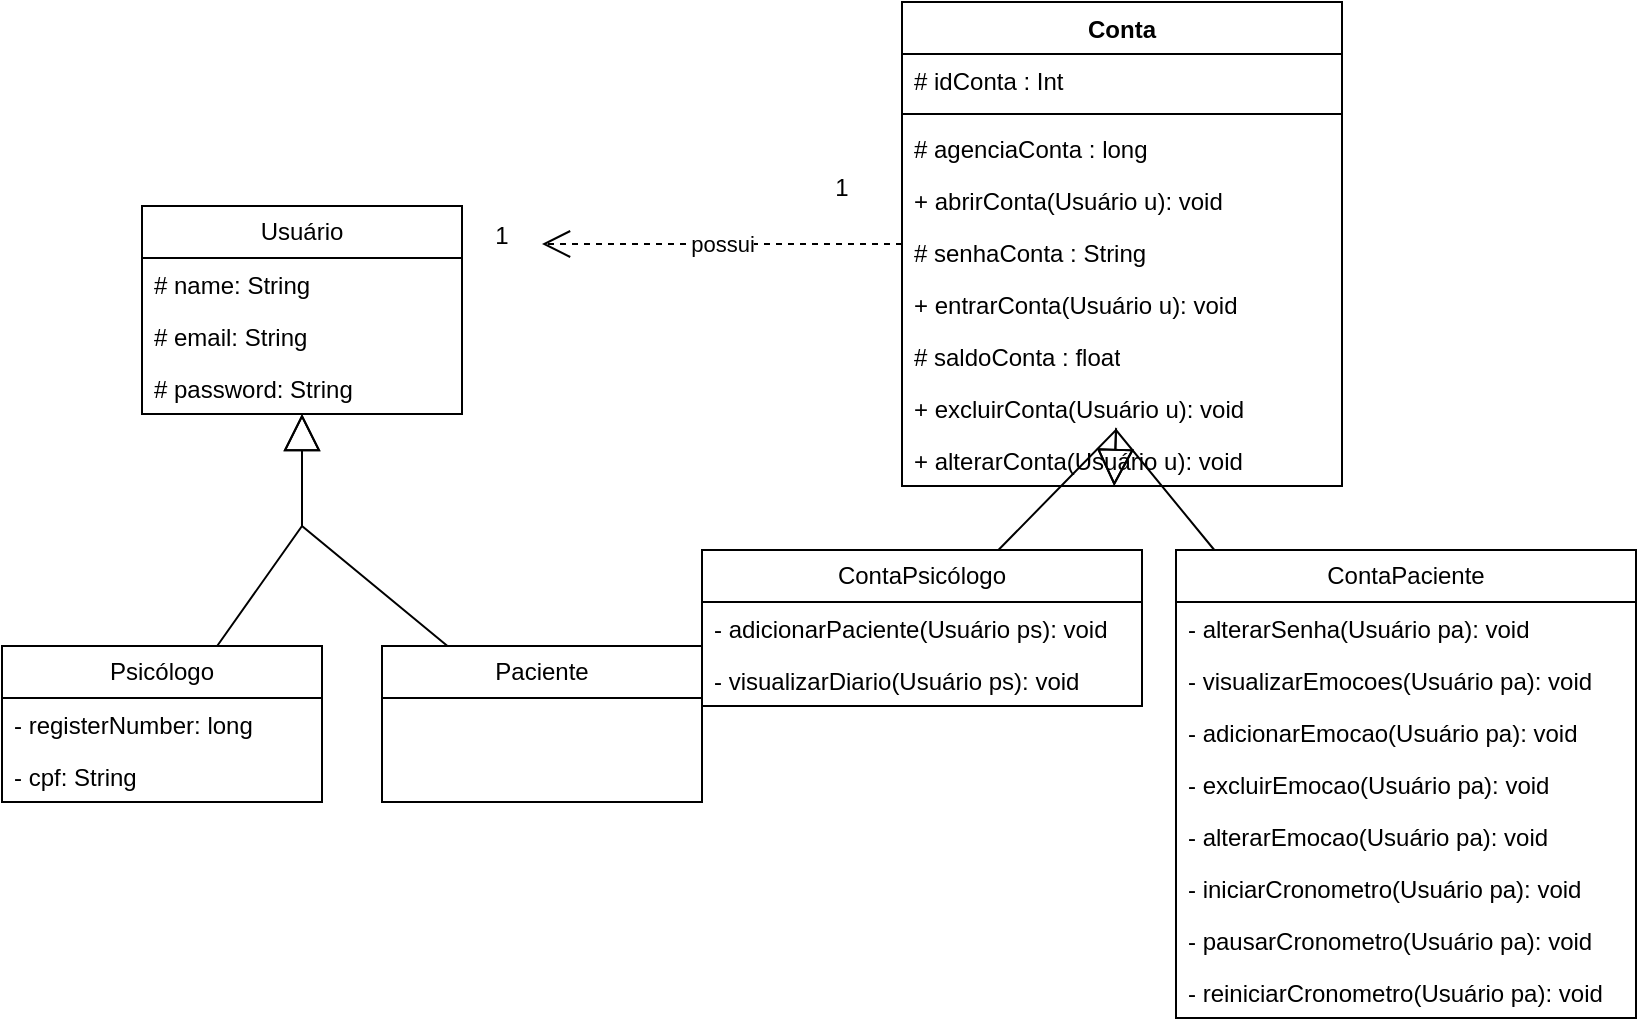 <mxfile version="24.5.2" type="github">
  <diagram name="Página-1" id="4gwtXrl9RWbH1VeEoV2e">
    <mxGraphModel dx="1674" dy="790" grid="1" gridSize="10" guides="1" tooltips="1" connect="1" arrows="1" fold="1" page="1" pageScale="1" pageWidth="827" pageHeight="1169" math="0" shadow="0">
      <root>
        <mxCell id="0" />
        <mxCell id="1" parent="0" />
        <mxCell id="fLkXsZwCwTyuBV3mx6J_-1" value="Psicólogo" style="swimlane;fontStyle=0;childLayout=stackLayout;horizontal=1;startSize=26;fillColor=none;horizontalStack=0;resizeParent=1;resizeParentMax=0;resizeLast=0;collapsible=1;marginBottom=0;whiteSpace=wrap;html=1;" parent="1" vertex="1">
          <mxGeometry x="10" y="410" width="160" height="78" as="geometry">
            <mxRectangle x="10" y="230" width="80" height="30" as="alternateBounds" />
          </mxGeometry>
        </mxCell>
        <mxCell id="fLkXsZwCwTyuBV3mx6J_-5" value="- registerNumber&lt;span style=&quot;background-color: initial;&quot;&gt;: long&lt;/span&gt;" style="text;strokeColor=none;fillColor=none;align=left;verticalAlign=top;spacingLeft=4;spacingRight=4;overflow=hidden;rotatable=0;points=[[0,0.5],[1,0.5]];portConstraint=eastwest;whiteSpace=wrap;html=1;" parent="fLkXsZwCwTyuBV3mx6J_-1" vertex="1">
          <mxGeometry y="26" width="160" height="26" as="geometry" />
        </mxCell>
        <mxCell id="fLkXsZwCwTyuBV3mx6J_-4" value="- cpf: String" style="text;strokeColor=none;fillColor=none;align=left;verticalAlign=top;spacingLeft=4;spacingRight=4;overflow=hidden;rotatable=0;points=[[0,0.5],[1,0.5]];portConstraint=eastwest;whiteSpace=wrap;html=1;" parent="fLkXsZwCwTyuBV3mx6J_-1" vertex="1">
          <mxGeometry y="52" width="160" height="26" as="geometry" />
        </mxCell>
        <mxCell id="fLkXsZwCwTyuBV3mx6J_-40" value="Paciente" style="swimlane;fontStyle=0;childLayout=stackLayout;horizontal=1;startSize=26;fillColor=none;horizontalStack=0;resizeParent=1;resizeParentMax=0;resizeLast=0;collapsible=1;marginBottom=0;whiteSpace=wrap;html=1;" parent="1" vertex="1">
          <mxGeometry x="200" y="410" width="160" height="78" as="geometry">
            <mxRectangle x="10" y="230" width="80" height="30" as="alternateBounds" />
          </mxGeometry>
        </mxCell>
        <mxCell id="i3iljgQmkMq5iZcqF4zU-7" value="Conta" style="swimlane;fontStyle=1;align=center;verticalAlign=top;childLayout=stackLayout;horizontal=1;startSize=26;horizontalStack=0;resizeParent=1;resizeParentMax=0;resizeLast=0;collapsible=1;marginBottom=0;whiteSpace=wrap;html=1;" vertex="1" parent="1">
          <mxGeometry x="460" y="88" width="220" height="242" as="geometry" />
        </mxCell>
        <mxCell id="i3iljgQmkMq5iZcqF4zU-8" value="# idConta : Int" style="text;strokeColor=none;fillColor=none;align=left;verticalAlign=top;spacingLeft=4;spacingRight=4;overflow=hidden;rotatable=0;points=[[0,0.5],[1,0.5]];portConstraint=eastwest;whiteSpace=wrap;html=1;" vertex="1" parent="i3iljgQmkMq5iZcqF4zU-7">
          <mxGeometry y="26" width="220" height="26" as="geometry" />
        </mxCell>
        <mxCell id="i3iljgQmkMq5iZcqF4zU-12" value="" style="line;strokeWidth=1;fillColor=none;align=left;verticalAlign=middle;spacingTop=-1;spacingLeft=3;spacingRight=3;rotatable=0;labelPosition=right;points=[];portConstraint=eastwest;strokeColor=inherit;" vertex="1" parent="i3iljgQmkMq5iZcqF4zU-7">
          <mxGeometry y="52" width="220" height="8" as="geometry" />
        </mxCell>
        <mxCell id="i3iljgQmkMq5iZcqF4zU-9" value="# agenciaConta : long" style="text;strokeColor=none;fillColor=none;align=left;verticalAlign=top;spacingLeft=4;spacingRight=4;overflow=hidden;rotatable=0;points=[[0,0.5],[1,0.5]];portConstraint=eastwest;whiteSpace=wrap;html=1;" vertex="1" parent="i3iljgQmkMq5iZcqF4zU-7">
          <mxGeometry y="60" width="220" height="26" as="geometry" />
        </mxCell>
        <mxCell id="i3iljgQmkMq5iZcqF4zU-13" value="+ abrirConta(Usuário u): void" style="text;strokeColor=none;fillColor=none;align=left;verticalAlign=top;spacingLeft=4;spacingRight=4;overflow=hidden;rotatable=0;points=[[0,0.5],[1,0.5]];portConstraint=eastwest;whiteSpace=wrap;html=1;" vertex="1" parent="i3iljgQmkMq5iZcqF4zU-7">
          <mxGeometry y="86" width="220" height="26" as="geometry" />
        </mxCell>
        <mxCell id="i3iljgQmkMq5iZcqF4zU-10" value="# senhaConta : String" style="text;strokeColor=none;fillColor=none;align=left;verticalAlign=top;spacingLeft=4;spacingRight=4;overflow=hidden;rotatable=0;points=[[0,0.5],[1,0.5]];portConstraint=eastwest;whiteSpace=wrap;html=1;" vertex="1" parent="i3iljgQmkMq5iZcqF4zU-7">
          <mxGeometry y="112" width="220" height="26" as="geometry" />
        </mxCell>
        <mxCell id="i3iljgQmkMq5iZcqF4zU-14" value="+ entrarConta(Usuário u): void" style="text;strokeColor=none;fillColor=none;align=left;verticalAlign=top;spacingLeft=4;spacingRight=4;overflow=hidden;rotatable=0;points=[[0,0.5],[1,0.5]];portConstraint=eastwest;whiteSpace=wrap;html=1;" vertex="1" parent="i3iljgQmkMq5iZcqF4zU-7">
          <mxGeometry y="138" width="220" height="26" as="geometry" />
        </mxCell>
        <mxCell id="i3iljgQmkMq5iZcqF4zU-11" value="# saldoConta : float" style="text;strokeColor=none;fillColor=none;align=left;verticalAlign=top;spacingLeft=4;spacingRight=4;overflow=hidden;rotatable=0;points=[[0,0.5],[1,0.5]];portConstraint=eastwest;whiteSpace=wrap;html=1;" vertex="1" parent="i3iljgQmkMq5iZcqF4zU-7">
          <mxGeometry y="164" width="220" height="26" as="geometry" />
        </mxCell>
        <mxCell id="i3iljgQmkMq5iZcqF4zU-15" value="+ excluirConta(Usuário u): void" style="text;strokeColor=none;fillColor=none;align=left;verticalAlign=top;spacingLeft=4;spacingRight=4;overflow=hidden;rotatable=0;points=[[0,0.5],[1,0.5]];portConstraint=eastwest;whiteSpace=wrap;html=1;" vertex="1" parent="i3iljgQmkMq5iZcqF4zU-7">
          <mxGeometry y="190" width="220" height="26" as="geometry" />
        </mxCell>
        <mxCell id="i3iljgQmkMq5iZcqF4zU-16" value="+ alterarConta(Usuário u): void" style="text;strokeColor=none;fillColor=none;align=left;verticalAlign=top;spacingLeft=4;spacingRight=4;overflow=hidden;rotatable=0;points=[[0,0.5],[1,0.5]];portConstraint=eastwest;whiteSpace=wrap;html=1;" vertex="1" parent="i3iljgQmkMq5iZcqF4zU-7">
          <mxGeometry y="216" width="220" height="26" as="geometry" />
        </mxCell>
        <mxCell id="i3iljgQmkMq5iZcqF4zU-17" value="possui" style="endArrow=open;endSize=12;dashed=1;html=1;rounded=0;" edge="1" parent="1" source="i3iljgQmkMq5iZcqF4zU-7">
          <mxGeometry width="160" relative="1" as="geometry">
            <mxPoint x="390" y="270" as="sourcePoint" />
            <mxPoint x="280" y="209" as="targetPoint" />
          </mxGeometry>
        </mxCell>
        <mxCell id="i3iljgQmkMq5iZcqF4zU-18" value="1" style="text;html=1;align=center;verticalAlign=middle;whiteSpace=wrap;rounded=0;" vertex="1" parent="1">
          <mxGeometry x="230" y="190" width="60" height="30" as="geometry" />
        </mxCell>
        <mxCell id="i3iljgQmkMq5iZcqF4zU-19" value="1" style="text;html=1;align=center;verticalAlign=middle;whiteSpace=wrap;rounded=0;" vertex="1" parent="1">
          <mxGeometry x="400" y="166" width="60" height="30" as="geometry" />
        </mxCell>
        <mxCell id="i3iljgQmkMq5iZcqF4zU-20" value="" style="endArrow=block;endSize=16;endFill=0;html=1;rounded=0;" edge="1" parent="1" source="fLkXsZwCwTyuBV3mx6J_-1" target="i3iljgQmkMq5iZcqF4zU-22">
          <mxGeometry width="160" relative="1" as="geometry">
            <mxPoint x="87.273" y="410" as="sourcePoint" />
            <mxPoint x="160" y="287" as="targetPoint" />
            <Array as="points">
              <mxPoint x="160" y="350" />
            </Array>
          </mxGeometry>
        </mxCell>
        <mxCell id="i3iljgQmkMq5iZcqF4zU-21" value="" style="endArrow=block;endSize=16;endFill=0;html=1;rounded=0;" edge="1" parent="1" source="fLkXsZwCwTyuBV3mx6J_-40" target="i3iljgQmkMq5iZcqF4zU-22">
          <mxGeometry width="160" relative="1" as="geometry">
            <mxPoint x="201.86" y="410" as="sourcePoint" />
            <mxPoint x="160" y="287" as="targetPoint" />
            <Array as="points">
              <mxPoint x="160" y="350" />
            </Array>
          </mxGeometry>
        </mxCell>
        <mxCell id="i3iljgQmkMq5iZcqF4zU-22" value="Usuário" style="swimlane;fontStyle=0;childLayout=stackLayout;horizontal=1;startSize=26;fillColor=none;horizontalStack=0;resizeParent=1;resizeParentMax=0;resizeLast=0;collapsible=1;marginBottom=0;whiteSpace=wrap;html=1;" vertex="1" parent="1">
          <mxGeometry x="80" y="190" width="160" height="104" as="geometry">
            <mxRectangle x="10" y="230" width="80" height="30" as="alternateBounds" />
          </mxGeometry>
        </mxCell>
        <mxCell id="i3iljgQmkMq5iZcqF4zU-23" value="# name: String" style="text;strokeColor=none;fillColor=none;align=left;verticalAlign=top;spacingLeft=4;spacingRight=4;overflow=hidden;rotatable=0;points=[[0,0.5],[1,0.5]];portConstraint=eastwest;whiteSpace=wrap;html=1;" vertex="1" parent="i3iljgQmkMq5iZcqF4zU-22">
          <mxGeometry y="26" width="160" height="26" as="geometry" />
        </mxCell>
        <mxCell id="i3iljgQmkMq5iZcqF4zU-24" value="# email: String" style="text;strokeColor=none;fillColor=none;align=left;verticalAlign=top;spacingLeft=4;spacingRight=4;overflow=hidden;rotatable=0;points=[[0,0.5],[1,0.5]];portConstraint=eastwest;whiteSpace=wrap;html=1;" vertex="1" parent="i3iljgQmkMq5iZcqF4zU-22">
          <mxGeometry y="52" width="160" height="26" as="geometry" />
        </mxCell>
        <mxCell id="fLkXsZwCwTyuBV3mx6J_-6" value="# password&lt;span style=&quot;background-color: initial;&quot;&gt;: String&lt;/span&gt;" style="text;strokeColor=none;fillColor=none;align=left;verticalAlign=top;spacingLeft=4;spacingRight=4;overflow=hidden;rotatable=0;points=[[0,0.5],[1,0.5]];portConstraint=eastwest;whiteSpace=wrap;html=1;" parent="i3iljgQmkMq5iZcqF4zU-22" vertex="1">
          <mxGeometry y="78" width="160" height="26" as="geometry" />
        </mxCell>
        <mxCell id="i3iljgQmkMq5iZcqF4zU-26" value="ContaPsicólogo" style="swimlane;fontStyle=0;childLayout=stackLayout;horizontal=1;startSize=26;fillColor=none;horizontalStack=0;resizeParent=1;resizeParentMax=0;resizeLast=0;collapsible=1;marginBottom=0;whiteSpace=wrap;html=1;" vertex="1" parent="1">
          <mxGeometry x="360" y="362" width="220" height="78" as="geometry" />
        </mxCell>
        <mxCell id="i3iljgQmkMq5iZcqF4zU-27" value="- adicionarPaciente(Usuário ps): void" style="text;strokeColor=none;fillColor=none;align=left;verticalAlign=top;spacingLeft=4;spacingRight=4;overflow=hidden;rotatable=0;points=[[0,0.5],[1,0.5]];portConstraint=eastwest;whiteSpace=wrap;html=1;" vertex="1" parent="i3iljgQmkMq5iZcqF4zU-26">
          <mxGeometry y="26" width="220" height="26" as="geometry" />
        </mxCell>
        <mxCell id="i3iljgQmkMq5iZcqF4zU-32" value="- visualizarDiario(Usuário ps): void" style="text;strokeColor=none;fillColor=none;align=left;verticalAlign=top;spacingLeft=4;spacingRight=4;overflow=hidden;rotatable=0;points=[[0,0.5],[1,0.5]];portConstraint=eastwest;whiteSpace=wrap;html=1;" vertex="1" parent="i3iljgQmkMq5iZcqF4zU-26">
          <mxGeometry y="52" width="220" height="26" as="geometry" />
        </mxCell>
        <mxCell id="i3iljgQmkMq5iZcqF4zU-28" value="ContaPaciente" style="swimlane;fontStyle=0;childLayout=stackLayout;horizontal=1;startSize=26;fillColor=none;horizontalStack=0;resizeParent=1;resizeParentMax=0;resizeLast=0;collapsible=1;marginBottom=0;whiteSpace=wrap;html=1;" vertex="1" parent="1">
          <mxGeometry x="597" y="362" width="230" height="234" as="geometry" />
        </mxCell>
        <mxCell id="i3iljgQmkMq5iZcqF4zU-33" value="- alterarSenha(Usuário pa): void" style="text;strokeColor=none;fillColor=none;align=left;verticalAlign=top;spacingLeft=4;spacingRight=4;overflow=hidden;rotatable=0;points=[[0,0.5],[1,0.5]];portConstraint=eastwest;whiteSpace=wrap;html=1;" vertex="1" parent="i3iljgQmkMq5iZcqF4zU-28">
          <mxGeometry y="26" width="230" height="26" as="geometry" />
        </mxCell>
        <mxCell id="i3iljgQmkMq5iZcqF4zU-34" value="- visualizarEmocoes(Usuário pa): void" style="text;strokeColor=none;fillColor=none;align=left;verticalAlign=top;spacingLeft=4;spacingRight=4;overflow=hidden;rotatable=0;points=[[0,0.5],[1,0.5]];portConstraint=eastwest;whiteSpace=wrap;html=1;" vertex="1" parent="i3iljgQmkMq5iZcqF4zU-28">
          <mxGeometry y="52" width="230" height="26" as="geometry" />
        </mxCell>
        <mxCell id="i3iljgQmkMq5iZcqF4zU-39" value="- adicionarEmocao(Usuário pa): void" style="text;strokeColor=none;fillColor=none;align=left;verticalAlign=top;spacingLeft=4;spacingRight=4;overflow=hidden;rotatable=0;points=[[0,0.5],[1,0.5]];portConstraint=eastwest;whiteSpace=wrap;html=1;" vertex="1" parent="i3iljgQmkMq5iZcqF4zU-28">
          <mxGeometry y="78" width="230" height="26" as="geometry" />
        </mxCell>
        <mxCell id="i3iljgQmkMq5iZcqF4zU-40" value="- excluirEmocao(Usuário pa): void" style="text;strokeColor=none;fillColor=none;align=left;verticalAlign=top;spacingLeft=4;spacingRight=4;overflow=hidden;rotatable=0;points=[[0,0.5],[1,0.5]];portConstraint=eastwest;whiteSpace=wrap;html=1;" vertex="1" parent="i3iljgQmkMq5iZcqF4zU-28">
          <mxGeometry y="104" width="230" height="26" as="geometry" />
        </mxCell>
        <mxCell id="i3iljgQmkMq5iZcqF4zU-41" value="- alterarEmocao(Usuário pa): void" style="text;strokeColor=none;fillColor=none;align=left;verticalAlign=top;spacingLeft=4;spacingRight=4;overflow=hidden;rotatable=0;points=[[0,0.5],[1,0.5]];portConstraint=eastwest;whiteSpace=wrap;html=1;" vertex="1" parent="i3iljgQmkMq5iZcqF4zU-28">
          <mxGeometry y="130" width="230" height="26" as="geometry" />
        </mxCell>
        <mxCell id="i3iljgQmkMq5iZcqF4zU-50" value="- iniciarCronometro(Usuário pa): void" style="text;strokeColor=none;fillColor=none;align=left;verticalAlign=top;spacingLeft=4;spacingRight=4;overflow=hidden;rotatable=0;points=[[0,0.5],[1,0.5]];portConstraint=eastwest;whiteSpace=wrap;html=1;" vertex="1" parent="i3iljgQmkMq5iZcqF4zU-28">
          <mxGeometry y="156" width="230" height="26" as="geometry" />
        </mxCell>
        <mxCell id="i3iljgQmkMq5iZcqF4zU-51" value="- pausarCronometro(Usuário pa): void" style="text;strokeColor=none;fillColor=none;align=left;verticalAlign=top;spacingLeft=4;spacingRight=4;overflow=hidden;rotatable=0;points=[[0,0.5],[1,0.5]];portConstraint=eastwest;whiteSpace=wrap;html=1;" vertex="1" parent="i3iljgQmkMq5iZcqF4zU-28">
          <mxGeometry y="182" width="230" height="26" as="geometry" />
        </mxCell>
        <mxCell id="i3iljgQmkMq5iZcqF4zU-52" value="- reiniciarCronometro(Usuário pa): void" style="text;strokeColor=none;fillColor=none;align=left;verticalAlign=top;spacingLeft=4;spacingRight=4;overflow=hidden;rotatable=0;points=[[0,0.5],[1,0.5]];portConstraint=eastwest;whiteSpace=wrap;html=1;" vertex="1" parent="i3iljgQmkMq5iZcqF4zU-28">
          <mxGeometry y="208" width="230" height="26" as="geometry" />
        </mxCell>
        <mxCell id="i3iljgQmkMq5iZcqF4zU-30" value="" style="endArrow=block;endSize=16;endFill=0;html=1;rounded=0;" edge="1" parent="1" source="i3iljgQmkMq5iZcqF4zU-26" target="i3iljgQmkMq5iZcqF4zU-7">
          <mxGeometry width="160" relative="1" as="geometry">
            <mxPoint x="503" y="362" as="sourcePoint" />
            <mxPoint x="568" y="252" as="targetPoint" />
            <Array as="points">
              <mxPoint x="567" y="302" />
            </Array>
          </mxGeometry>
        </mxCell>
        <mxCell id="i3iljgQmkMq5iZcqF4zU-31" value="" style="endArrow=block;endSize=16;endFill=0;html=1;rounded=0;" edge="1" parent="1" source="i3iljgQmkMq5iZcqF4zU-28" target="i3iljgQmkMq5iZcqF4zU-7">
          <mxGeometry width="160" relative="1" as="geometry">
            <mxPoint x="627.536" y="362" as="sourcePoint" />
            <mxPoint x="568" y="252" as="targetPoint" />
            <Array as="points">
              <mxPoint x="567" y="302" />
            </Array>
          </mxGeometry>
        </mxCell>
      </root>
    </mxGraphModel>
  </diagram>
</mxfile>
